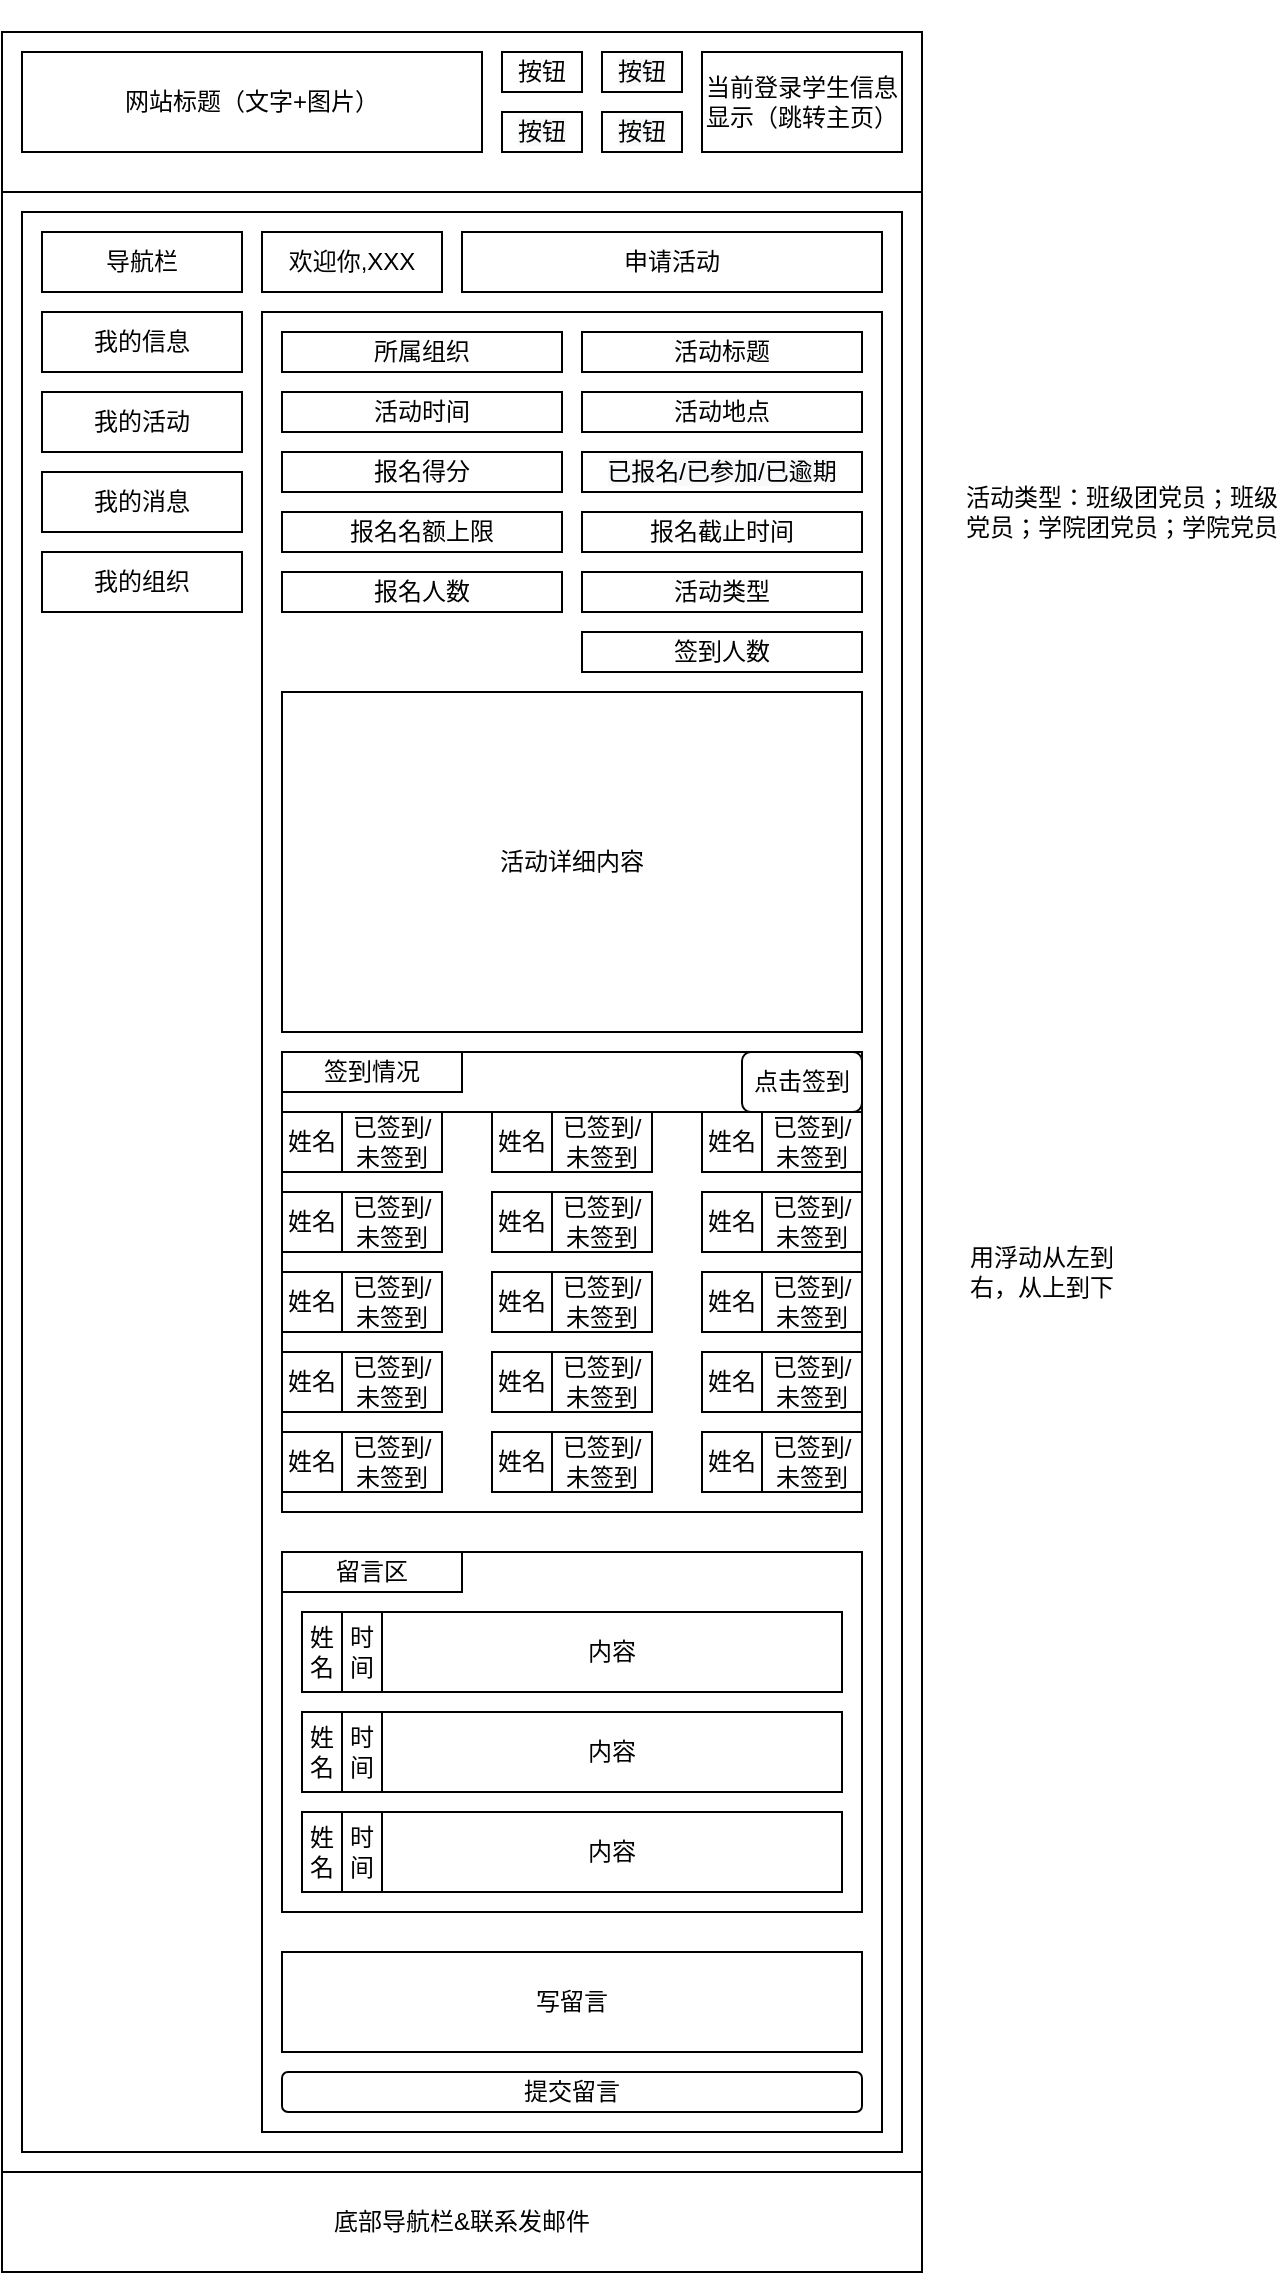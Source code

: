 <mxfile version="13.5.1" type="device"><diagram id="lIO5LTM7eZPaQRJZY7qq" name="Page-1"><mxGraphModel dx="1024" dy="601" grid="1" gridSize="10" guides="1" tooltips="1" connect="1" arrows="1" fold="1" page="1" pageScale="1" pageWidth="827" pageHeight="1169" math="0" shadow="0"><root><mxCell id="0"/><mxCell id="1" parent="0"/><mxCell id="_pJhmvkSa_Gs6LftZB0_-2" value="" style="rounded=0;whiteSpace=wrap;html=1;" parent="1" vertex="1"><mxGeometry x="180" y="30" width="460" height="1120" as="geometry"/></mxCell><mxCell id="n9VIl0Bt8xTa1ZwPOJq0-23" value="底部导航栏&amp;amp;联系发邮件" style="rounded=0;whiteSpace=wrap;html=1;" parent="1" vertex="1"><mxGeometry x="180" y="1100" width="460" height="50" as="geometry"/></mxCell><mxCell id="ms1DL1cAqzHiM8Jy2DLP-1" value="" style="rounded=0;whiteSpace=wrap;html=1;" parent="1" vertex="1"><mxGeometry x="180" y="30" width="460" height="80" as="geometry"/></mxCell><mxCell id="_pJhmvkSa_Gs6LftZB0_-3" value="网站标题（文字+图片）" style="rounded=0;whiteSpace=wrap;html=1;" parent="1" vertex="1"><mxGeometry x="190" y="40" width="230" height="50" as="geometry"/></mxCell><mxCell id="_pJhmvkSa_Gs6LftZB0_-6" value="当前登录学生信息显示（跳转主页）" style="rounded=0;whiteSpace=wrap;html=1;" parent="1" vertex="1"><mxGeometry x="530" y="40" width="100" height="50" as="geometry"/></mxCell><mxCell id="_pJhmvkSa_Gs6LftZB0_-17" value="按钮" style="rounded=0;whiteSpace=wrap;html=1;" parent="1" vertex="1"><mxGeometry x="430" y="40" width="40" height="20" as="geometry"/></mxCell><mxCell id="_pJhmvkSa_Gs6LftZB0_-18" value="&#10;&#10;&lt;span style=&quot;color: rgb(0, 0, 0); font-family: helvetica; font-size: 12px; font-style: normal; font-weight: 400; letter-spacing: normal; text-align: center; text-indent: 0px; text-transform: none; word-spacing: 0px; background-color: rgb(248, 249, 250); display: inline; float: none;&quot;&gt;按钮&lt;/span&gt;&#10;&#10;" style="rounded=0;whiteSpace=wrap;html=1;" parent="1" vertex="1"><mxGeometry x="480" y="40" width="40" height="20" as="geometry"/></mxCell><mxCell id="_pJhmvkSa_Gs6LftZB0_-19" value="&#10;&#10;&lt;span style=&quot;color: rgb(0, 0, 0); font-family: helvetica; font-size: 12px; font-style: normal; font-weight: 400; letter-spacing: normal; text-align: center; text-indent: 0px; text-transform: none; word-spacing: 0px; background-color: rgb(248, 249, 250); display: inline; float: none;&quot;&gt;按钮&lt;/span&gt;&#10;&#10;" style="rounded=0;whiteSpace=wrap;html=1;" parent="1" vertex="1"><mxGeometry x="430" y="70" width="40" height="20" as="geometry"/></mxCell><mxCell id="_pJhmvkSa_Gs6LftZB0_-20" value="&#10;&#10;&lt;span style=&quot;color: rgb(0, 0, 0); font-family: helvetica; font-size: 12px; font-style: normal; font-weight: 400; letter-spacing: normal; text-align: center; text-indent: 0px; text-transform: none; word-spacing: 0px; background-color: rgb(248, 249, 250); display: inline; float: none;&quot;&gt;按钮&lt;/span&gt;&#10;&#10;" style="rounded=0;whiteSpace=wrap;html=1;" parent="1" vertex="1"><mxGeometry x="480" y="70" width="40" height="20" as="geometry"/></mxCell><mxCell id="XomM6D00v7QlfE5brnaY-1" value="" style="rounded=0;whiteSpace=wrap;html=1;" parent="1" vertex="1"><mxGeometry x="190" y="120" width="440" height="970" as="geometry"/></mxCell><mxCell id="n_mjgkeBXvZYisji6T3Q-2" value="我的信息" style="rounded=0;whiteSpace=wrap;html=1;" parent="1" vertex="1"><mxGeometry x="200" y="170" width="100" height="30" as="geometry"/></mxCell><mxCell id="n_mjgkeBXvZYisji6T3Q-7" value="我的活动" style="rounded=0;whiteSpace=wrap;html=1;" parent="1" vertex="1"><mxGeometry x="200" y="210" width="100" height="30" as="geometry"/></mxCell><mxCell id="n_mjgkeBXvZYisji6T3Q-8" value="我的消息" style="rounded=0;whiteSpace=wrap;html=1;" parent="1" vertex="1"><mxGeometry x="200" y="250" width="100" height="30" as="geometry"/></mxCell><mxCell id="n_mjgkeBXvZYisji6T3Q-9" value="我的组织" style="rounded=0;whiteSpace=wrap;html=1;" parent="1" vertex="1"><mxGeometry x="200" y="290" width="100" height="30" as="geometry"/></mxCell><mxCell id="n_mjgkeBXvZYisji6T3Q-12" value="" style="rounded=0;whiteSpace=wrap;html=1;" parent="1" vertex="1"><mxGeometry x="310" y="170" width="310" height="910" as="geometry"/></mxCell><mxCell id="n_mjgkeBXvZYisji6T3Q-13" value="导航栏" style="rounded=0;whiteSpace=wrap;html=1;" parent="1" vertex="1"><mxGeometry x="200" y="130" width="100" height="30" as="geometry"/></mxCell><mxCell id="kbt2MoeAOq2DfTJRcGA3-1" value="所属组织" style="rounded=0;whiteSpace=wrap;html=1;" parent="1" vertex="1"><mxGeometry x="320" y="180" width="140" height="20" as="geometry"/></mxCell><mxCell id="kbt2MoeAOq2DfTJRcGA3-2" value="活动标题" style="rounded=0;whiteSpace=wrap;html=1;" parent="1" vertex="1"><mxGeometry x="470" y="180" width="140" height="20" as="geometry"/></mxCell><mxCell id="kbt2MoeAOq2DfTJRcGA3-3" value="活动时间" style="rounded=0;whiteSpace=wrap;html=1;" parent="1" vertex="1"><mxGeometry x="320" y="210" width="140" height="20" as="geometry"/></mxCell><mxCell id="kbt2MoeAOq2DfTJRcGA3-4" value="活动地点" style="rounded=0;whiteSpace=wrap;html=1;" parent="1" vertex="1"><mxGeometry x="470" y="210" width="140" height="20" as="geometry"/></mxCell><mxCell id="kbt2MoeAOq2DfTJRcGA3-5" value="报名得分" style="rounded=0;whiteSpace=wrap;html=1;" parent="1" vertex="1"><mxGeometry x="320" y="240" width="140" height="20" as="geometry"/></mxCell><mxCell id="kbt2MoeAOq2DfTJRcGA3-7" value="活动详细内容" style="rounded=0;whiteSpace=wrap;html=1;" parent="1" vertex="1"><mxGeometry x="320" y="360" width="290" height="170" as="geometry"/></mxCell><mxCell id="kbt2MoeAOq2DfTJRcGA3-8" value="报名名额上限" style="rounded=0;whiteSpace=wrap;html=1;" parent="1" vertex="1"><mxGeometry x="320" y="270" width="140" height="20" as="geometry"/></mxCell><mxCell id="kbt2MoeAOq2DfTJRcGA3-9" value="报名截止时间" style="rounded=0;whiteSpace=wrap;html=1;" parent="1" vertex="1"><mxGeometry x="470" y="270" width="140" height="20" as="geometry"/></mxCell><mxCell id="kbt2MoeAOq2DfTJRcGA3-10" value="&#10;&#10;&lt;span style=&quot;color: rgb(0, 0, 0); font-family: helvetica; font-size: 12px; font-style: normal; font-weight: 400; letter-spacing: normal; text-align: center; text-indent: 0px; text-transform: none; word-spacing: 0px; background-color: rgb(248, 249, 250); display: inline; float: none;&quot;&gt;已报名/已参加/已逾期&lt;/span&gt;&#10;&#10;" style="rounded=0;whiteSpace=wrap;html=1;" parent="1" vertex="1"><mxGeometry x="470" y="240" width="140" height="20" as="geometry"/></mxCell><mxCell id="kbt2MoeAOq2DfTJRcGA3-11" value="活动类型" style="rounded=0;whiteSpace=wrap;html=1;" parent="1" vertex="1"><mxGeometry x="470" y="300" width="140" height="20" as="geometry"/></mxCell><mxCell id="H2uIG34DE9nGng-je4V2-1" value="写留言" style="rounded=0;whiteSpace=wrap;html=1;" parent="1" vertex="1"><mxGeometry x="320" y="990" width="290" height="50" as="geometry"/></mxCell><mxCell id="H2uIG34DE9nGng-je4V2-2" value="" style="rounded=0;whiteSpace=wrap;html=1;" parent="1" vertex="1"><mxGeometry x="320" y="790" width="290" height="180" as="geometry"/></mxCell><mxCell id="H2uIG34DE9nGng-je4V2-3" value="提交留言" style="rounded=1;whiteSpace=wrap;html=1;" parent="1" vertex="1"><mxGeometry x="320" y="1050" width="290" height="20" as="geometry"/></mxCell><mxCell id="H2uIG34DE9nGng-je4V2-4" value="留言区" style="rounded=0;whiteSpace=wrap;html=1;" parent="1" vertex="1"><mxGeometry x="320" y="790" width="90" height="20" as="geometry"/></mxCell><mxCell id="H2uIG34DE9nGng-je4V2-5" value="" style="rounded=0;whiteSpace=wrap;html=1;" parent="1" vertex="1"><mxGeometry x="330" y="820" width="270" height="40" as="geometry"/></mxCell><mxCell id="H2uIG34DE9nGng-je4V2-6" value="姓名" style="rounded=0;whiteSpace=wrap;html=1;" parent="1" vertex="1"><mxGeometry x="330" y="820" width="20" height="40" as="geometry"/></mxCell><mxCell id="H2uIG34DE9nGng-je4V2-7" value="内容" style="rounded=0;whiteSpace=wrap;html=1;" parent="1" vertex="1"><mxGeometry x="370" y="820" width="230" height="40" as="geometry"/></mxCell><mxCell id="H2uIG34DE9nGng-je4V2-8" value="时间" style="rounded=0;whiteSpace=wrap;html=1;" parent="1" vertex="1"><mxGeometry x="350" y="820" width="20" height="40" as="geometry"/></mxCell><mxCell id="H2uIG34DE9nGng-je4V2-9" value="" style="rounded=0;whiteSpace=wrap;html=1;" parent="1" vertex="1"><mxGeometry x="330" y="870" width="270" height="40" as="geometry"/></mxCell><mxCell id="H2uIG34DE9nGng-je4V2-10" value="姓名" style="rounded=0;whiteSpace=wrap;html=1;" parent="1" vertex="1"><mxGeometry x="330" y="870" width="20" height="40" as="geometry"/></mxCell><mxCell id="H2uIG34DE9nGng-je4V2-11" value="内容" style="rounded=0;whiteSpace=wrap;html=1;" parent="1" vertex="1"><mxGeometry x="370" y="870" width="230" height="40" as="geometry"/></mxCell><mxCell id="H2uIG34DE9nGng-je4V2-12" value="时间" style="rounded=0;whiteSpace=wrap;html=1;" parent="1" vertex="1"><mxGeometry x="350" y="870" width="20" height="40" as="geometry"/></mxCell><mxCell id="H2uIG34DE9nGng-je4V2-13" value="" style="rounded=0;whiteSpace=wrap;html=1;" parent="1" vertex="1"><mxGeometry x="330" y="920" width="270" height="40" as="geometry"/></mxCell><mxCell id="H2uIG34DE9nGng-je4V2-14" value="姓名" style="rounded=0;whiteSpace=wrap;html=1;" parent="1" vertex="1"><mxGeometry x="330" y="920" width="20" height="40" as="geometry"/></mxCell><mxCell id="H2uIG34DE9nGng-je4V2-15" value="内容" style="rounded=0;whiteSpace=wrap;html=1;" parent="1" vertex="1"><mxGeometry x="370" y="920" width="230" height="40" as="geometry"/></mxCell><mxCell id="H2uIG34DE9nGng-je4V2-16" value="时间" style="rounded=0;whiteSpace=wrap;html=1;" parent="1" vertex="1"><mxGeometry x="350" y="920" width="20" height="40" as="geometry"/></mxCell><mxCell id="XigqlyoP1b4b24GZBV1F-1" value="活动类型：班级团党员；班级党员；学院团党员；学院党员" style="text;html=1;strokeColor=none;fillColor=none;align=center;verticalAlign=middle;whiteSpace=wrap;rounded=0;" parent="1" vertex="1"><mxGeometry x="660" y="260" width="160" height="20" as="geometry"/></mxCell><mxCell id="XigqlyoP1b4b24GZBV1F-2" value="报名人数" style="rounded=0;whiteSpace=wrap;html=1;" parent="1" vertex="1"><mxGeometry x="320" y="300" width="140" height="20" as="geometry"/></mxCell><mxCell id="XigqlyoP1b4b24GZBV1F-3" value="签到人数" style="rounded=0;whiteSpace=wrap;html=1;" parent="1" vertex="1"><mxGeometry x="470" y="330" width="140" height="20" as="geometry"/></mxCell><mxCell id="C4m7TwksDUrhLUiymjqF-1" value="" style="rounded=0;whiteSpace=wrap;html=1;" parent="1" vertex="1"><mxGeometry x="320" y="540" width="290" height="230" as="geometry"/></mxCell><mxCell id="C4m7TwksDUrhLUiymjqF-2" value="签到情况" style="rounded=0;whiteSpace=wrap;html=1;" parent="1" vertex="1"><mxGeometry x="320" y="540" width="90" height="20" as="geometry"/></mxCell><mxCell id="C4m7TwksDUrhLUiymjqF-3" value="" style="rounded=0;whiteSpace=wrap;html=1;" parent="1" vertex="1"><mxGeometry x="320" y="570" width="290" height="200" as="geometry"/></mxCell><mxCell id="C4m7TwksDUrhLUiymjqF-4" value="" style="rounded=0;whiteSpace=wrap;html=1;" parent="1" vertex="1"><mxGeometry x="320" y="570" width="80" height="30" as="geometry"/></mxCell><mxCell id="C4m7TwksDUrhLUiymjqF-5" value="姓名" style="rounded=0;whiteSpace=wrap;html=1;" parent="1" vertex="1"><mxGeometry x="320" y="570" width="30" height="30" as="geometry"/></mxCell><mxCell id="C4m7TwksDUrhLUiymjqF-6" value="已签到/未签到" style="rounded=0;whiteSpace=wrap;html=1;" parent="1" vertex="1"><mxGeometry x="350" y="570" width="50" height="30" as="geometry"/></mxCell><mxCell id="C4m7TwksDUrhLUiymjqF-10" value="" style="rounded=0;whiteSpace=wrap;html=1;" parent="1" vertex="1"><mxGeometry x="320" y="610" width="80" height="30" as="geometry"/></mxCell><mxCell id="C4m7TwksDUrhLUiymjqF-11" value="姓名" style="rounded=0;whiteSpace=wrap;html=1;" parent="1" vertex="1"><mxGeometry x="320" y="610" width="30" height="30" as="geometry"/></mxCell><mxCell id="C4m7TwksDUrhLUiymjqF-12" value="已签到/未签到" style="rounded=0;whiteSpace=wrap;html=1;" parent="1" vertex="1"><mxGeometry x="350" y="610" width="50" height="30" as="geometry"/></mxCell><mxCell id="C4m7TwksDUrhLUiymjqF-13" value="" style="rounded=0;whiteSpace=wrap;html=1;" parent="1" vertex="1"><mxGeometry x="320" y="650" width="80" height="30" as="geometry"/></mxCell><mxCell id="C4m7TwksDUrhLUiymjqF-14" value="姓名" style="rounded=0;whiteSpace=wrap;html=1;" parent="1" vertex="1"><mxGeometry x="320" y="650" width="30" height="30" as="geometry"/></mxCell><mxCell id="C4m7TwksDUrhLUiymjqF-15" value="已签到/未签到" style="rounded=0;whiteSpace=wrap;html=1;" parent="1" vertex="1"><mxGeometry x="350" y="650" width="50" height="30" as="geometry"/></mxCell><mxCell id="C4m7TwksDUrhLUiymjqF-16" value="" style="rounded=0;whiteSpace=wrap;html=1;" parent="1" vertex="1"><mxGeometry x="320" y="690" width="80" height="30" as="geometry"/></mxCell><mxCell id="C4m7TwksDUrhLUiymjqF-17" value="姓名" style="rounded=0;whiteSpace=wrap;html=1;" parent="1" vertex="1"><mxGeometry x="320" y="690" width="30" height="30" as="geometry"/></mxCell><mxCell id="C4m7TwksDUrhLUiymjqF-18" value="已签到/未签到" style="rounded=0;whiteSpace=wrap;html=1;" parent="1" vertex="1"><mxGeometry x="350" y="690" width="50" height="30" as="geometry"/></mxCell><mxCell id="C4m7TwksDUrhLUiymjqF-19" value="" style="rounded=0;whiteSpace=wrap;html=1;" parent="1" vertex="1"><mxGeometry x="320" y="730" width="80" height="30" as="geometry"/></mxCell><mxCell id="C4m7TwksDUrhLUiymjqF-20" value="姓名" style="rounded=0;whiteSpace=wrap;html=1;" parent="1" vertex="1"><mxGeometry x="320" y="730" width="30" height="30" as="geometry"/></mxCell><mxCell id="C4m7TwksDUrhLUiymjqF-21" value="已签到/未签到" style="rounded=0;whiteSpace=wrap;html=1;" parent="1" vertex="1"><mxGeometry x="350" y="730" width="50" height="30" as="geometry"/></mxCell><mxCell id="C4m7TwksDUrhLUiymjqF-25" value="" style="rounded=0;whiteSpace=wrap;html=1;" parent="1" vertex="1"><mxGeometry x="530" y="570" width="80" height="30" as="geometry"/></mxCell><mxCell id="C4m7TwksDUrhLUiymjqF-26" value="姓名" style="rounded=0;whiteSpace=wrap;html=1;" parent="1" vertex="1"><mxGeometry x="530" y="570" width="30" height="30" as="geometry"/></mxCell><mxCell id="C4m7TwksDUrhLUiymjqF-27" value="已签到/未签到" style="rounded=0;whiteSpace=wrap;html=1;" parent="1" vertex="1"><mxGeometry x="560" y="570" width="50" height="30" as="geometry"/></mxCell><mxCell id="C4m7TwksDUrhLUiymjqF-28" value="" style="rounded=0;whiteSpace=wrap;html=1;" parent="1" vertex="1"><mxGeometry x="425" y="570" width="80" height="30" as="geometry"/></mxCell><mxCell id="C4m7TwksDUrhLUiymjqF-29" value="姓名" style="rounded=0;whiteSpace=wrap;html=1;" parent="1" vertex="1"><mxGeometry x="425" y="570" width="30" height="30" as="geometry"/></mxCell><mxCell id="C4m7TwksDUrhLUiymjqF-30" value="已签到/未签到" style="rounded=0;whiteSpace=wrap;html=1;" parent="1" vertex="1"><mxGeometry x="455" y="570" width="50" height="30" as="geometry"/></mxCell><mxCell id="C4m7TwksDUrhLUiymjqF-31" value="" style="rounded=0;whiteSpace=wrap;html=1;" parent="1" vertex="1"><mxGeometry x="425" y="610" width="80" height="30" as="geometry"/></mxCell><mxCell id="C4m7TwksDUrhLUiymjqF-32" value="姓名" style="rounded=0;whiteSpace=wrap;html=1;" parent="1" vertex="1"><mxGeometry x="425" y="610" width="30" height="30" as="geometry"/></mxCell><mxCell id="C4m7TwksDUrhLUiymjqF-33" value="已签到/未签到" style="rounded=0;whiteSpace=wrap;html=1;" parent="1" vertex="1"><mxGeometry x="455" y="610" width="50" height="30" as="geometry"/></mxCell><mxCell id="C4m7TwksDUrhLUiymjqF-34" value="" style="rounded=0;whiteSpace=wrap;html=1;" parent="1" vertex="1"><mxGeometry x="425" y="650" width="80" height="30" as="geometry"/></mxCell><mxCell id="C4m7TwksDUrhLUiymjqF-35" value="姓名" style="rounded=0;whiteSpace=wrap;html=1;" parent="1" vertex="1"><mxGeometry x="425" y="650" width="30" height="30" as="geometry"/></mxCell><mxCell id="C4m7TwksDUrhLUiymjqF-36" value="已签到/未签到" style="rounded=0;whiteSpace=wrap;html=1;" parent="1" vertex="1"><mxGeometry x="455" y="650" width="50" height="30" as="geometry"/></mxCell><mxCell id="C4m7TwksDUrhLUiymjqF-37" value="" style="rounded=0;whiteSpace=wrap;html=1;" parent="1" vertex="1"><mxGeometry x="425" y="690" width="80" height="30" as="geometry"/></mxCell><mxCell id="C4m7TwksDUrhLUiymjqF-38" value="姓名" style="rounded=0;whiteSpace=wrap;html=1;" parent="1" vertex="1"><mxGeometry x="425" y="690" width="30" height="30" as="geometry"/></mxCell><mxCell id="C4m7TwksDUrhLUiymjqF-39" value="已签到/未签到" style="rounded=0;whiteSpace=wrap;html=1;" parent="1" vertex="1"><mxGeometry x="455" y="690" width="50" height="30" as="geometry"/></mxCell><mxCell id="C4m7TwksDUrhLUiymjqF-40" value="" style="rounded=0;whiteSpace=wrap;html=1;" parent="1" vertex="1"><mxGeometry x="425" y="730" width="80" height="30" as="geometry"/></mxCell><mxCell id="C4m7TwksDUrhLUiymjqF-41" value="姓名" style="rounded=0;whiteSpace=wrap;html=1;" parent="1" vertex="1"><mxGeometry x="425" y="730" width="30" height="30" as="geometry"/></mxCell><mxCell id="C4m7TwksDUrhLUiymjqF-42" value="已签到/未签到" style="rounded=0;whiteSpace=wrap;html=1;" parent="1" vertex="1"><mxGeometry x="455" y="730" width="50" height="30" as="geometry"/></mxCell><mxCell id="C4m7TwksDUrhLUiymjqF-43" value="" style="rounded=0;whiteSpace=wrap;html=1;" parent="1" vertex="1"><mxGeometry x="530" y="610" width="80" height="30" as="geometry"/></mxCell><mxCell id="C4m7TwksDUrhLUiymjqF-44" value="姓名" style="rounded=0;whiteSpace=wrap;html=1;" parent="1" vertex="1"><mxGeometry x="530" y="610" width="30" height="30" as="geometry"/></mxCell><mxCell id="C4m7TwksDUrhLUiymjqF-45" value="已签到/未签到" style="rounded=0;whiteSpace=wrap;html=1;" parent="1" vertex="1"><mxGeometry x="560" y="610" width="50" height="30" as="geometry"/></mxCell><mxCell id="C4m7TwksDUrhLUiymjqF-46" value="" style="rounded=0;whiteSpace=wrap;html=1;" parent="1" vertex="1"><mxGeometry x="530" y="650" width="80" height="30" as="geometry"/></mxCell><mxCell id="C4m7TwksDUrhLUiymjqF-47" value="姓名" style="rounded=0;whiteSpace=wrap;html=1;" parent="1" vertex="1"><mxGeometry x="530" y="650" width="30" height="30" as="geometry"/></mxCell><mxCell id="C4m7TwksDUrhLUiymjqF-48" value="已签到/未签到" style="rounded=0;whiteSpace=wrap;html=1;" parent="1" vertex="1"><mxGeometry x="560" y="650" width="50" height="30" as="geometry"/></mxCell><mxCell id="C4m7TwksDUrhLUiymjqF-49" value="" style="rounded=0;whiteSpace=wrap;html=1;" parent="1" vertex="1"><mxGeometry x="530" y="690" width="80" height="30" as="geometry"/></mxCell><mxCell id="C4m7TwksDUrhLUiymjqF-50" value="姓名" style="rounded=0;whiteSpace=wrap;html=1;" parent="1" vertex="1"><mxGeometry x="530" y="690" width="30" height="30" as="geometry"/></mxCell><mxCell id="C4m7TwksDUrhLUiymjqF-51" value="已签到/未签到" style="rounded=0;whiteSpace=wrap;html=1;" parent="1" vertex="1"><mxGeometry x="560" y="690" width="50" height="30" as="geometry"/></mxCell><mxCell id="C4m7TwksDUrhLUiymjqF-52" value="" style="rounded=0;whiteSpace=wrap;html=1;" parent="1" vertex="1"><mxGeometry x="530" y="730" width="80" height="30" as="geometry"/></mxCell><mxCell id="C4m7TwksDUrhLUiymjqF-53" value="姓名" style="rounded=0;whiteSpace=wrap;html=1;" parent="1" vertex="1"><mxGeometry x="530" y="730" width="30" height="30" as="geometry"/></mxCell><mxCell id="C4m7TwksDUrhLUiymjqF-54" value="已签到/未签到" style="rounded=0;whiteSpace=wrap;html=1;" parent="1" vertex="1"><mxGeometry x="560" y="730" width="50" height="30" as="geometry"/></mxCell><mxCell id="C4m7TwksDUrhLUiymjqF-55" value="用浮动从左到右，从上到下" style="text;html=1;strokeColor=none;fillColor=none;align=center;verticalAlign=middle;whiteSpace=wrap;rounded=0;" parent="1" vertex="1"><mxGeometry x="660" y="640" width="80" height="20" as="geometry"/></mxCell><mxCell id="eN8BVCo1eBN1r1V-QB0m-1" value="申请活动" style="rounded=0;whiteSpace=wrap;html=1;" parent="1" vertex="1"><mxGeometry x="410" y="130" width="210" height="30" as="geometry"/></mxCell><mxCell id="eN8BVCo1eBN1r1V-QB0m-2" value="欢迎你,XXX" style="rounded=0;whiteSpace=wrap;html=1;" parent="1" vertex="1"><mxGeometry x="310" y="130" width="90" height="30" as="geometry"/></mxCell><mxCell id="TErmL0KL5uuLnCUO5GMO-1" value="点击签到" style="rounded=1;whiteSpace=wrap;html=1;" parent="1" vertex="1"><mxGeometry x="550" y="540" width="60" height="30" as="geometry"/></mxCell></root></mxGraphModel></diagram></mxfile>